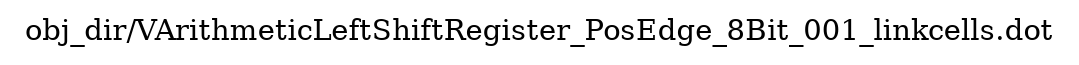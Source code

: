 digraph v3graph {
	graph	[label="obj_dir/VArithmeticLeftShiftRegister_PosEdge_8Bit_001_linkcells.dot",
		 labelloc=t, labeljust=l,
		 //size="7.5,10",
		 rankdir=TB];
}
